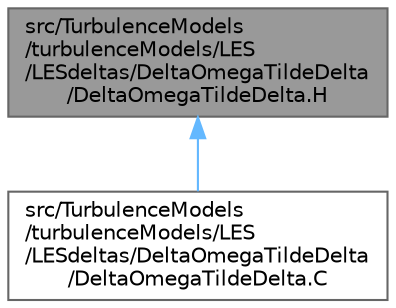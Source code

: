 digraph "src/TurbulenceModels/turbulenceModels/LES/LESdeltas/DeltaOmegaTildeDelta/DeltaOmegaTildeDelta.H"
{
 // LATEX_PDF_SIZE
  bgcolor="transparent";
  edge [fontname=Helvetica,fontsize=10,labelfontname=Helvetica,labelfontsize=10];
  node [fontname=Helvetica,fontsize=10,shape=box,height=0.2,width=0.4];
  Node1 [id="Node000001",label="src/TurbulenceModels\l/turbulenceModels/LES\l/LESdeltas/DeltaOmegaTildeDelta\l/DeltaOmegaTildeDelta.H",height=0.2,width=0.4,color="gray40", fillcolor="grey60", style="filled", fontcolor="black",tooltip=" "];
  Node1 -> Node2 [id="edge1_Node000001_Node000002",dir="back",color="steelblue1",style="solid",tooltip=" "];
  Node2 [id="Node000002",label="src/TurbulenceModels\l/turbulenceModels/LES\l/LESdeltas/DeltaOmegaTildeDelta\l/DeltaOmegaTildeDelta.C",height=0.2,width=0.4,color="grey40", fillcolor="white", style="filled",URL="$DeltaOmegaTildeDelta_8C.html",tooltip=" "];
}
